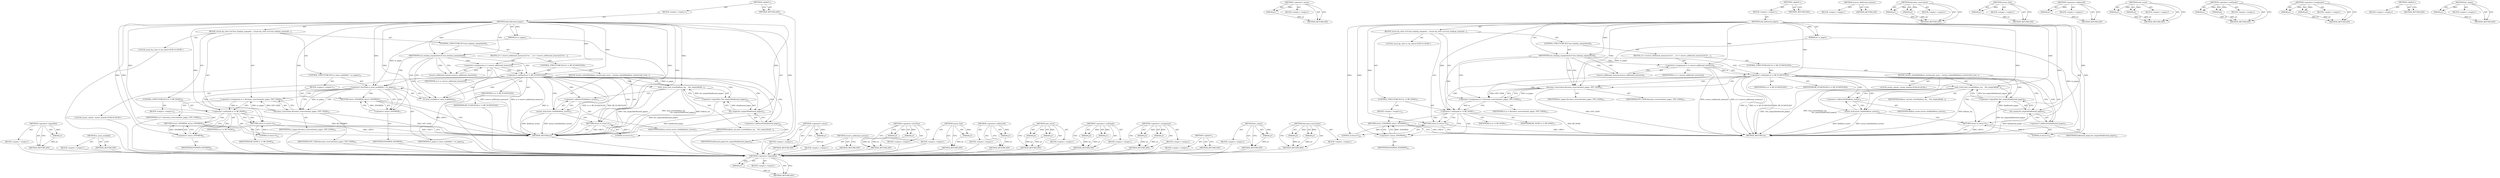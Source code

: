 digraph "decrease_reservation" {
vulnerable_89 [label=<(METHOD,&lt;operator&gt;.logicalNot)>];
vulnerable_90 [label=<(PARAM,p1)>];
vulnerable_91 [label=<(BLOCK,&lt;empty&gt;,&lt;empty&gt;)>];
vulnerable_92 [label=<(METHOD_RETURN,ANY)>];
vulnerable_110 [label=<(METHOD,&lt;operator&gt;.minus)>];
vulnerable_111 [label=<(PARAM,p1)>];
vulnerable_112 [label=<(BLOCK,&lt;empty&gt;,&lt;empty&gt;)>];
vulnerable_113 [label=<(METHOD_RETURN,ANY)>];
vulnerable_6 [label=<(METHOD,&lt;global&gt;)<SUB>1</SUB>>];
vulnerable_7 [label=<(BLOCK,&lt;empty&gt;,&lt;empty&gt;)<SUB>1</SUB>>];
vulnerable_8 [label=<(METHOD,add_ballooned_pages)<SUB>1</SUB>>];
vulnerable_9 [label=<(PARAM,int nr_pages)<SUB>1</SUB>>];
vulnerable_10 [label=<(BLOCK,{
	enum bp_state st;

	if (xen_hotplug_unpopula...,{
	enum bp_state st;

	if (xen_hotplug_unpopula...)<SUB>2</SUB>>];
vulnerable_11 [label="<(LOCAL,enum bp_state st: bp_state)<SUB>3</SUB>>"];
vulnerable_12 [label=<(CONTROL_STRUCTURE,IF,if (xen_hotplug_unpopulated))<SUB>5</SUB>>];
vulnerable_13 [label=<(IDENTIFIER,xen_hotplug_unpopulated,if (xen_hotplug_unpopulated))<SUB>5</SUB>>];
vulnerable_14 [label=<(BLOCK,{
		st = reserve_additional_memory();
		if (st ...,{
		st = reserve_additional_memory();
		if (st ...)<SUB>5</SUB>>];
vulnerable_15 [label=<(&lt;operator&gt;.assignment,st = reserve_additional_memory())<SUB>6</SUB>>];
vulnerable_16 [label=<(IDENTIFIER,st,st = reserve_additional_memory())<SUB>6</SUB>>];
vulnerable_17 [label=<(reserve_additional_memory,reserve_additional_memory())<SUB>6</SUB>>];
vulnerable_18 [label=<(CONTROL_STRUCTURE,IF,if (st != BP_ECANCELED))<SUB>7</SUB>>];
vulnerable_19 [label=<(&lt;operator&gt;.notEquals,st != BP_ECANCELED)<SUB>7</SUB>>];
vulnerable_20 [label=<(IDENTIFIER,st,st != BP_ECANCELED)<SUB>7</SUB>>];
vulnerable_21 [label=<(IDENTIFIER,BP_ECANCELED,st != BP_ECANCELED)<SUB>7</SUB>>];
vulnerable_22 [label=<(BLOCK,{
			mutex_unlock(&amp;balloon_mutex);
			wait_even...,{
			mutex_unlock(&amp;balloon_mutex);
			wait_even...)<SUB>7</SUB>>];
vulnerable_23 [label="<(LOCAL,mutex_unlock : mutex_unlock)<SUB>8</SUB>>"];
vulnerable_24 [label=<(wait_event,wait_event(balloon_wq,
				   !list_empty(&amp;ball...)<SUB>9</SUB>>];
vulnerable_25 [label=<(IDENTIFIER,balloon_wq,wait_event(balloon_wq,
				   !list_empty(&amp;ball...)<SUB>9</SUB>>];
vulnerable_26 [label=<(&lt;operator&gt;.logicalNot,!list_empty(&amp;ballooned_pages))<SUB>10</SUB>>];
vulnerable_27 [label=<(list_empty,list_empty(&amp;ballooned_pages))<SUB>10</SUB>>];
vulnerable_28 [label=<(&lt;operator&gt;.addressOf,&amp;ballooned_pages)<SUB>10</SUB>>];
vulnerable_29 [label=<(IDENTIFIER,ballooned_pages,list_empty(&amp;ballooned_pages))<SUB>10</SUB>>];
vulnerable_30 [label=<(mutex_lock,mutex_lock(&amp;balloon_mutex))<SUB>11</SUB>>];
vulnerable_31 [label=<(&lt;operator&gt;.addressOf,&amp;balloon_mutex)<SUB>11</SUB>>];
vulnerable_32 [label=<(IDENTIFIER,balloon_mutex,mutex_lock(&amp;balloon_mutex))<SUB>11</SUB>>];
vulnerable_33 [label=<(RETURN,return 0;,return 0;)<SUB>12</SUB>>];
vulnerable_34 [label=<(LITERAL,0,return 0;)<SUB>12</SUB>>];
vulnerable_35 [label=<(&lt;operator&gt;.assignment,st = decrease_reservation(nr_pages, GFP_USER))<SUB>16</SUB>>];
vulnerable_36 [label=<(IDENTIFIER,st,st = decrease_reservation(nr_pages, GFP_USER))<SUB>16</SUB>>];
vulnerable_37 [label=<(decrease_reservation,decrease_reservation(nr_pages, GFP_USER))<SUB>16</SUB>>];
vulnerable_38 [label=<(IDENTIFIER,nr_pages,decrease_reservation(nr_pages, GFP_USER))<SUB>16</SUB>>];
vulnerable_39 [label=<(IDENTIFIER,GFP_USER,decrease_reservation(nr_pages, GFP_USER))<SUB>16</SUB>>];
vulnerable_40 [label=<(CONTROL_STRUCTURE,IF,if (st != BP_DONE))<SUB>17</SUB>>];
vulnerable_41 [label=<(&lt;operator&gt;.notEquals,st != BP_DONE)<SUB>17</SUB>>];
vulnerable_42 [label=<(IDENTIFIER,st,st != BP_DONE)<SUB>17</SUB>>];
vulnerable_43 [label=<(IDENTIFIER,BP_DONE,st != BP_DONE)<SUB>17</SUB>>];
vulnerable_44 [label=<(BLOCK,&lt;empty&gt;,&lt;empty&gt;)<SUB>18</SUB>>];
vulnerable_45 [label=<(RETURN,return -ENOMEM;,return -ENOMEM;)<SUB>18</SUB>>];
vulnerable_46 [label=<(&lt;operator&gt;.minus,-ENOMEM)<SUB>18</SUB>>];
vulnerable_47 [label=<(IDENTIFIER,ENOMEM,-ENOMEM)<SUB>18</SUB>>];
vulnerable_48 [label=<(RETURN,return 0;,return 0;)<SUB>20</SUB>>];
vulnerable_49 [label=<(LITERAL,0,return 0;)<SUB>20</SUB>>];
vulnerable_50 [label=<(METHOD_RETURN,int)<SUB>1</SUB>>];
vulnerable_52 [label=<(METHOD_RETURN,ANY)<SUB>1</SUB>>];
vulnerable_76 [label=<(METHOD,reserve_additional_memory)>];
vulnerable_77 [label=<(BLOCK,&lt;empty&gt;,&lt;empty&gt;)>];
vulnerable_78 [label=<(METHOD_RETURN,ANY)>];
vulnerable_105 [label=<(METHOD,decrease_reservation)>];
vulnerable_106 [label=<(PARAM,p1)>];
vulnerable_107 [label=<(PARAM,p2)>];
vulnerable_108 [label=<(BLOCK,&lt;empty&gt;,&lt;empty&gt;)>];
vulnerable_109 [label=<(METHOD_RETURN,ANY)>];
vulnerable_101 [label=<(METHOD,mutex_lock)>];
vulnerable_102 [label=<(PARAM,p1)>];
vulnerable_103 [label=<(BLOCK,&lt;empty&gt;,&lt;empty&gt;)>];
vulnerable_104 [label=<(METHOD_RETURN,ANY)>];
vulnerable_97 [label=<(METHOD,&lt;operator&gt;.addressOf)>];
vulnerable_98 [label=<(PARAM,p1)>];
vulnerable_99 [label=<(BLOCK,&lt;empty&gt;,&lt;empty&gt;)>];
vulnerable_100 [label=<(METHOD_RETURN,ANY)>];
vulnerable_84 [label=<(METHOD,wait_event)>];
vulnerable_85 [label=<(PARAM,p1)>];
vulnerable_86 [label=<(PARAM,p2)>];
vulnerable_87 [label=<(BLOCK,&lt;empty&gt;,&lt;empty&gt;)>];
vulnerable_88 [label=<(METHOD_RETURN,ANY)>];
vulnerable_79 [label=<(METHOD,&lt;operator&gt;.notEquals)>];
vulnerable_80 [label=<(PARAM,p1)>];
vulnerable_81 [label=<(PARAM,p2)>];
vulnerable_82 [label=<(BLOCK,&lt;empty&gt;,&lt;empty&gt;)>];
vulnerable_83 [label=<(METHOD_RETURN,ANY)>];
vulnerable_71 [label=<(METHOD,&lt;operator&gt;.assignment)>];
vulnerable_72 [label=<(PARAM,p1)>];
vulnerable_73 [label=<(PARAM,p2)>];
vulnerable_74 [label=<(BLOCK,&lt;empty&gt;,&lt;empty&gt;)>];
vulnerable_75 [label=<(METHOD_RETURN,ANY)>];
vulnerable_65 [label=<(METHOD,&lt;global&gt;)<SUB>1</SUB>>];
vulnerable_66 [label=<(BLOCK,&lt;empty&gt;,&lt;empty&gt;)>];
vulnerable_67 [label=<(METHOD_RETURN,ANY)>];
vulnerable_93 [label=<(METHOD,list_empty)>];
vulnerable_94 [label=<(PARAM,p1)>];
vulnerable_95 [label=<(BLOCK,&lt;empty&gt;,&lt;empty&gt;)>];
vulnerable_96 [label=<(METHOD_RETURN,ANY)>];
fixed_97 [label=<(METHOD,&lt;operator&gt;.logicalNot)>];
fixed_98 [label=<(PARAM,p1)>];
fixed_99 [label=<(BLOCK,&lt;empty&gt;,&lt;empty&gt;)>];
fixed_100 [label=<(METHOD_RETURN,ANY)>];
fixed_118 [label=<(METHOD,si_mem_available)>];
fixed_119 [label=<(BLOCK,&lt;empty&gt;,&lt;empty&gt;)>];
fixed_120 [label=<(METHOD_RETURN,ANY)>];
fixed_6 [label=<(METHOD,&lt;global&gt;)<SUB>1</SUB>>];
fixed_7 [label=<(BLOCK,&lt;empty&gt;,&lt;empty&gt;)<SUB>1</SUB>>];
fixed_8 [label=<(METHOD,add_ballooned_pages)<SUB>1</SUB>>];
fixed_9 [label=<(PARAM,int nr_pages)<SUB>1</SUB>>];
fixed_10 [label=<(BLOCK,{
	enum bp_state st;

	if (xen_hotplug_unpopula...,{
	enum bp_state st;

	if (xen_hotplug_unpopula...)<SUB>2</SUB>>];
fixed_11 [label="<(LOCAL,enum bp_state st: bp_state)<SUB>3</SUB>>"];
fixed_12 [label=<(CONTROL_STRUCTURE,IF,if (xen_hotplug_unpopulated))<SUB>5</SUB>>];
fixed_13 [label=<(IDENTIFIER,xen_hotplug_unpopulated,if (xen_hotplug_unpopulated))<SUB>5</SUB>>];
fixed_14 [label=<(BLOCK,{
		st = reserve_additional_memory();
		if (st ...,{
		st = reserve_additional_memory();
		if (st ...)<SUB>5</SUB>>];
fixed_15 [label=<(&lt;operator&gt;.assignment,st = reserve_additional_memory())<SUB>6</SUB>>];
fixed_16 [label=<(IDENTIFIER,st,st = reserve_additional_memory())<SUB>6</SUB>>];
fixed_17 [label=<(reserve_additional_memory,reserve_additional_memory())<SUB>6</SUB>>];
fixed_18 [label=<(CONTROL_STRUCTURE,IF,if (st != BP_ECANCELED))<SUB>7</SUB>>];
fixed_19 [label=<(&lt;operator&gt;.notEquals,st != BP_ECANCELED)<SUB>7</SUB>>];
fixed_20 [label=<(IDENTIFIER,st,st != BP_ECANCELED)<SUB>7</SUB>>];
fixed_21 [label=<(IDENTIFIER,BP_ECANCELED,st != BP_ECANCELED)<SUB>7</SUB>>];
fixed_22 [label=<(BLOCK,{
			mutex_unlock(&amp;balloon_mutex);
			wait_even...,{
			mutex_unlock(&amp;balloon_mutex);
			wait_even...)<SUB>7</SUB>>];
fixed_23 [label="<(LOCAL,mutex_unlock : mutex_unlock)<SUB>8</SUB>>"];
fixed_24 [label=<(wait_event,wait_event(balloon_wq,
				   !list_empty(&amp;ball...)<SUB>9</SUB>>];
fixed_25 [label=<(IDENTIFIER,balloon_wq,wait_event(balloon_wq,
				   !list_empty(&amp;ball...)<SUB>9</SUB>>];
fixed_26 [label=<(&lt;operator&gt;.logicalNot,!list_empty(&amp;ballooned_pages))<SUB>10</SUB>>];
fixed_27 [label=<(list_empty,list_empty(&amp;ballooned_pages))<SUB>10</SUB>>];
fixed_28 [label=<(&lt;operator&gt;.addressOf,&amp;ballooned_pages)<SUB>10</SUB>>];
fixed_29 [label=<(IDENTIFIER,ballooned_pages,list_empty(&amp;ballooned_pages))<SUB>10</SUB>>];
fixed_30 [label=<(mutex_lock,mutex_lock(&amp;balloon_mutex))<SUB>11</SUB>>];
fixed_31 [label=<(&lt;operator&gt;.addressOf,&amp;balloon_mutex)<SUB>11</SUB>>];
fixed_32 [label=<(IDENTIFIER,balloon_mutex,mutex_lock(&amp;balloon_mutex))<SUB>11</SUB>>];
fixed_33 [label=<(RETURN,return 0;,return 0;)<SUB>12</SUB>>];
fixed_34 [label=<(LITERAL,0,return 0;)<SUB>12</SUB>>];
fixed_35 [label=<(CONTROL_STRUCTURE,IF,if (si_mem_available() &lt; nr_pages))<SUB>16</SUB>>];
fixed_36 [label=<(&lt;operator&gt;.lessThan,si_mem_available() &lt; nr_pages)<SUB>16</SUB>>];
fixed_37 [label=<(si_mem_available,si_mem_available())<SUB>16</SUB>>];
fixed_38 [label=<(IDENTIFIER,nr_pages,si_mem_available() &lt; nr_pages)<SUB>16</SUB>>];
fixed_39 [label=<(BLOCK,&lt;empty&gt;,&lt;empty&gt;)<SUB>17</SUB>>];
fixed_40 [label=<(RETURN,return -ENOMEM;,return -ENOMEM;)<SUB>17</SUB>>];
fixed_41 [label=<(&lt;operator&gt;.minus,-ENOMEM)<SUB>17</SUB>>];
fixed_42 [label=<(IDENTIFIER,ENOMEM,-ENOMEM)<SUB>17</SUB>>];
fixed_43 [label=<(&lt;operator&gt;.assignment,st = decrease_reservation(nr_pages, GFP_USER))<SUB>19</SUB>>];
fixed_44 [label=<(IDENTIFIER,st,st = decrease_reservation(nr_pages, GFP_USER))<SUB>19</SUB>>];
fixed_45 [label=<(decrease_reservation,decrease_reservation(nr_pages, GFP_USER))<SUB>19</SUB>>];
fixed_46 [label=<(IDENTIFIER,nr_pages,decrease_reservation(nr_pages, GFP_USER))<SUB>19</SUB>>];
fixed_47 [label=<(IDENTIFIER,GFP_USER,decrease_reservation(nr_pages, GFP_USER))<SUB>19</SUB>>];
fixed_48 [label=<(CONTROL_STRUCTURE,IF,if (st != BP_DONE))<SUB>20</SUB>>];
fixed_49 [label=<(&lt;operator&gt;.notEquals,st != BP_DONE)<SUB>20</SUB>>];
fixed_50 [label=<(IDENTIFIER,st,st != BP_DONE)<SUB>20</SUB>>];
fixed_51 [label=<(IDENTIFIER,BP_DONE,st != BP_DONE)<SUB>20</SUB>>];
fixed_52 [label=<(BLOCK,&lt;empty&gt;,&lt;empty&gt;)<SUB>21</SUB>>];
fixed_53 [label=<(RETURN,return -ENOMEM;,return -ENOMEM;)<SUB>21</SUB>>];
fixed_54 [label=<(&lt;operator&gt;.minus,-ENOMEM)<SUB>21</SUB>>];
fixed_55 [label=<(IDENTIFIER,ENOMEM,-ENOMEM)<SUB>21</SUB>>];
fixed_56 [label=<(RETURN,return 0;,return 0;)<SUB>23</SUB>>];
fixed_57 [label=<(LITERAL,0,return 0;)<SUB>23</SUB>>];
fixed_58 [label=<(METHOD_RETURN,int)<SUB>1</SUB>>];
fixed_60 [label=<(METHOD_RETURN,ANY)<SUB>1</SUB>>];
fixed_121 [label=<(METHOD,&lt;operator&gt;.minus)>];
fixed_122 [label=<(PARAM,p1)>];
fixed_123 [label=<(BLOCK,&lt;empty&gt;,&lt;empty&gt;)>];
fixed_124 [label=<(METHOD_RETURN,ANY)>];
fixed_84 [label=<(METHOD,reserve_additional_memory)>];
fixed_85 [label=<(BLOCK,&lt;empty&gt;,&lt;empty&gt;)>];
fixed_86 [label=<(METHOD_RETURN,ANY)>];
fixed_113 [label=<(METHOD,&lt;operator&gt;.lessThan)>];
fixed_114 [label=<(PARAM,p1)>];
fixed_115 [label=<(PARAM,p2)>];
fixed_116 [label=<(BLOCK,&lt;empty&gt;,&lt;empty&gt;)>];
fixed_117 [label=<(METHOD_RETURN,ANY)>];
fixed_109 [label=<(METHOD,mutex_lock)>];
fixed_110 [label=<(PARAM,p1)>];
fixed_111 [label=<(BLOCK,&lt;empty&gt;,&lt;empty&gt;)>];
fixed_112 [label=<(METHOD_RETURN,ANY)>];
fixed_105 [label=<(METHOD,&lt;operator&gt;.addressOf)>];
fixed_106 [label=<(PARAM,p1)>];
fixed_107 [label=<(BLOCK,&lt;empty&gt;,&lt;empty&gt;)>];
fixed_108 [label=<(METHOD_RETURN,ANY)>];
fixed_92 [label=<(METHOD,wait_event)>];
fixed_93 [label=<(PARAM,p1)>];
fixed_94 [label=<(PARAM,p2)>];
fixed_95 [label=<(BLOCK,&lt;empty&gt;,&lt;empty&gt;)>];
fixed_96 [label=<(METHOD_RETURN,ANY)>];
fixed_87 [label=<(METHOD,&lt;operator&gt;.notEquals)>];
fixed_88 [label=<(PARAM,p1)>];
fixed_89 [label=<(PARAM,p2)>];
fixed_90 [label=<(BLOCK,&lt;empty&gt;,&lt;empty&gt;)>];
fixed_91 [label=<(METHOD_RETURN,ANY)>];
fixed_79 [label=<(METHOD,&lt;operator&gt;.assignment)>];
fixed_80 [label=<(PARAM,p1)>];
fixed_81 [label=<(PARAM,p2)>];
fixed_82 [label=<(BLOCK,&lt;empty&gt;,&lt;empty&gt;)>];
fixed_83 [label=<(METHOD_RETURN,ANY)>];
fixed_73 [label=<(METHOD,&lt;global&gt;)<SUB>1</SUB>>];
fixed_74 [label=<(BLOCK,&lt;empty&gt;,&lt;empty&gt;)>];
fixed_75 [label=<(METHOD_RETURN,ANY)>];
fixed_101 [label=<(METHOD,list_empty)>];
fixed_102 [label=<(PARAM,p1)>];
fixed_103 [label=<(BLOCK,&lt;empty&gt;,&lt;empty&gt;)>];
fixed_104 [label=<(METHOD_RETURN,ANY)>];
fixed_125 [label=<(METHOD,decrease_reservation)>];
fixed_126 [label=<(PARAM,p1)>];
fixed_127 [label=<(PARAM,p2)>];
fixed_128 [label=<(BLOCK,&lt;empty&gt;,&lt;empty&gt;)>];
fixed_129 [label=<(METHOD_RETURN,ANY)>];
vulnerable_89 -> vulnerable_90  [key=0, label="AST: "];
vulnerable_89 -> vulnerable_90  [key=1, label="DDG: "];
vulnerable_89 -> vulnerable_91  [key=0, label="AST: "];
vulnerable_89 -> vulnerable_92  [key=0, label="AST: "];
vulnerable_89 -> vulnerable_92  [key=1, label="CFG: "];
vulnerable_90 -> vulnerable_92  [key=0, label="DDG: p1"];
vulnerable_110 -> vulnerable_111  [key=0, label="AST: "];
vulnerable_110 -> vulnerable_111  [key=1, label="DDG: "];
vulnerable_110 -> vulnerable_112  [key=0, label="AST: "];
vulnerable_110 -> vulnerable_113  [key=0, label="AST: "];
vulnerable_110 -> vulnerable_113  [key=1, label="CFG: "];
vulnerable_111 -> vulnerable_113  [key=0, label="DDG: p1"];
vulnerable_6 -> vulnerable_7  [key=0, label="AST: "];
vulnerable_6 -> vulnerable_52  [key=0, label="AST: "];
vulnerable_6 -> vulnerable_52  [key=1, label="CFG: "];
vulnerable_7 -> vulnerable_8  [key=0, label="AST: "];
vulnerable_8 -> vulnerable_9  [key=0, label="AST: "];
vulnerable_8 -> vulnerable_9  [key=1, label="DDG: "];
vulnerable_8 -> vulnerable_10  [key=0, label="AST: "];
vulnerable_8 -> vulnerable_50  [key=0, label="AST: "];
vulnerable_8 -> vulnerable_13  [key=0, label="CFG: "];
vulnerable_8 -> vulnerable_13  [key=1, label="DDG: "];
vulnerable_8 -> vulnerable_48  [key=0, label="DDG: "];
vulnerable_8 -> vulnerable_49  [key=0, label="DDG: "];
vulnerable_8 -> vulnerable_15  [key=0, label="DDG: "];
vulnerable_8 -> vulnerable_37  [key=0, label="DDG: "];
vulnerable_8 -> vulnerable_41  [key=0, label="DDG: "];
vulnerable_8 -> vulnerable_19  [key=0, label="DDG: "];
vulnerable_8 -> vulnerable_33  [key=0, label="DDG: "];
vulnerable_8 -> vulnerable_46  [key=0, label="DDG: "];
vulnerable_8 -> vulnerable_24  [key=0, label="DDG: "];
vulnerable_8 -> vulnerable_30  [key=0, label="DDG: "];
vulnerable_8 -> vulnerable_34  [key=0, label="DDG: "];
vulnerable_8 -> vulnerable_27  [key=0, label="DDG: "];
vulnerable_9 -> vulnerable_50  [key=0, label="DDG: nr_pages"];
vulnerable_9 -> vulnerable_37  [key=0, label="DDG: nr_pages"];
vulnerable_10 -> vulnerable_11  [key=0, label="AST: "];
vulnerable_10 -> vulnerable_12  [key=0, label="AST: "];
vulnerable_10 -> vulnerable_35  [key=0, label="AST: "];
vulnerable_10 -> vulnerable_40  [key=0, label="AST: "];
vulnerable_10 -> vulnerable_48  [key=0, label="AST: "];
vulnerable_12 -> vulnerable_13  [key=0, label="AST: "];
vulnerable_12 -> vulnerable_14  [key=0, label="AST: "];
vulnerable_13 -> vulnerable_17  [key=0, label="CFG: "];
vulnerable_13 -> vulnerable_17  [key=1, label="CDG: "];
vulnerable_13 -> vulnerable_37  [key=0, label="CFG: "];
vulnerable_13 -> vulnerable_37  [key=1, label="CDG: "];
vulnerable_13 -> vulnerable_15  [key=0, label="CDG: "];
vulnerable_13 -> vulnerable_19  [key=0, label="CDG: "];
vulnerable_13 -> vulnerable_41  [key=0, label="CDG: "];
vulnerable_13 -> vulnerable_35  [key=0, label="CDG: "];
vulnerable_14 -> vulnerable_15  [key=0, label="AST: "];
vulnerable_14 -> vulnerable_18  [key=0, label="AST: "];
vulnerable_15 -> vulnerable_16  [key=0, label="AST: "];
vulnerable_15 -> vulnerable_17  [key=0, label="AST: "];
vulnerable_15 -> vulnerable_19  [key=0, label="CFG: "];
vulnerable_15 -> vulnerable_19  [key=1, label="DDG: st"];
vulnerable_15 -> vulnerable_50  [key=0, label="DDG: reserve_additional_memory()"];
vulnerable_15 -> vulnerable_50  [key=1, label="DDG: st = reserve_additional_memory()"];
vulnerable_17 -> vulnerable_15  [key=0, label="CFG: "];
vulnerable_18 -> vulnerable_19  [key=0, label="AST: "];
vulnerable_18 -> vulnerable_22  [key=0, label="AST: "];
vulnerable_19 -> vulnerable_20  [key=0, label="AST: "];
vulnerable_19 -> vulnerable_21  [key=0, label="AST: "];
vulnerable_19 -> vulnerable_28  [key=0, label="CFG: "];
vulnerable_19 -> vulnerable_28  [key=1, label="CDG: "];
vulnerable_19 -> vulnerable_37  [key=0, label="CFG: "];
vulnerable_19 -> vulnerable_37  [key=1, label="CDG: "];
vulnerable_19 -> vulnerable_50  [key=0, label="DDG: st"];
vulnerable_19 -> vulnerable_50  [key=1, label="DDG: st != BP_ECANCELED"];
vulnerable_19 -> vulnerable_50  [key=2, label="DDG: BP_ECANCELED"];
vulnerable_19 -> vulnerable_24  [key=0, label="CDG: "];
vulnerable_19 -> vulnerable_30  [key=0, label="CDG: "];
vulnerable_19 -> vulnerable_33  [key=0, label="CDG: "];
vulnerable_19 -> vulnerable_26  [key=0, label="CDG: "];
vulnerable_19 -> vulnerable_41  [key=0, label="CDG: "];
vulnerable_19 -> vulnerable_27  [key=0, label="CDG: "];
vulnerable_19 -> vulnerable_35  [key=0, label="CDG: "];
vulnerable_19 -> vulnerable_31  [key=0, label="CDG: "];
vulnerable_22 -> vulnerable_23  [key=0, label="AST: "];
vulnerable_22 -> vulnerable_24  [key=0, label="AST: "];
vulnerable_22 -> vulnerable_30  [key=0, label="AST: "];
vulnerable_22 -> vulnerable_33  [key=0, label="AST: "];
vulnerable_24 -> vulnerable_25  [key=0, label="AST: "];
vulnerable_24 -> vulnerable_26  [key=0, label="AST: "];
vulnerable_24 -> vulnerable_31  [key=0, label="CFG: "];
vulnerable_24 -> vulnerable_50  [key=0, label="DDG: !list_empty(&amp;ballooned_pages)"];
vulnerable_24 -> vulnerable_50  [key=1, label="DDG: wait_event(balloon_wq,
				   !list_empty(&amp;ballooned_pages))"];
vulnerable_24 -> vulnerable_50  [key=2, label="DDG: balloon_wq"];
vulnerable_26 -> vulnerable_27  [key=0, label="AST: "];
vulnerable_26 -> vulnerable_24  [key=0, label="CFG: "];
vulnerable_26 -> vulnerable_24  [key=1, label="DDG: list_empty(&amp;ballooned_pages)"];
vulnerable_26 -> vulnerable_50  [key=0, label="DDG: list_empty(&amp;ballooned_pages)"];
vulnerable_27 -> vulnerable_28  [key=0, label="AST: "];
vulnerable_27 -> vulnerable_26  [key=0, label="CFG: "];
vulnerable_27 -> vulnerable_26  [key=1, label="DDG: &amp;ballooned_pages"];
vulnerable_27 -> vulnerable_50  [key=0, label="DDG: &amp;ballooned_pages"];
vulnerable_28 -> vulnerable_29  [key=0, label="AST: "];
vulnerable_28 -> vulnerable_27  [key=0, label="CFG: "];
vulnerable_30 -> vulnerable_31  [key=0, label="AST: "];
vulnerable_30 -> vulnerable_33  [key=0, label="CFG: "];
vulnerable_30 -> vulnerable_50  [key=0, label="DDG: &amp;balloon_mutex"];
vulnerable_30 -> vulnerable_50  [key=1, label="DDG: mutex_lock(&amp;balloon_mutex)"];
vulnerable_31 -> vulnerable_32  [key=0, label="AST: "];
vulnerable_31 -> vulnerable_30  [key=0, label="CFG: "];
vulnerable_33 -> vulnerable_34  [key=0, label="AST: "];
vulnerable_33 -> vulnerable_50  [key=0, label="CFG: "];
vulnerable_33 -> vulnerable_50  [key=1, label="DDG: &lt;RET&gt;"];
vulnerable_34 -> vulnerable_33  [key=0, label="DDG: 0"];
vulnerable_35 -> vulnerable_36  [key=0, label="AST: "];
vulnerable_35 -> vulnerable_37  [key=0, label="AST: "];
vulnerable_35 -> vulnerable_41  [key=0, label="CFG: "];
vulnerable_35 -> vulnerable_41  [key=1, label="DDG: st"];
vulnerable_37 -> vulnerable_38  [key=0, label="AST: "];
vulnerable_37 -> vulnerable_39  [key=0, label="AST: "];
vulnerable_37 -> vulnerable_35  [key=0, label="CFG: "];
vulnerable_37 -> vulnerable_35  [key=1, label="DDG: nr_pages"];
vulnerable_37 -> vulnerable_35  [key=2, label="DDG: GFP_USER"];
vulnerable_37 -> vulnerable_50  [key=0, label="DDG: GFP_USER"];
vulnerable_40 -> vulnerable_41  [key=0, label="AST: "];
vulnerable_40 -> vulnerable_44  [key=0, label="AST: "];
vulnerable_41 -> vulnerable_42  [key=0, label="AST: "];
vulnerable_41 -> vulnerable_43  [key=0, label="AST: "];
vulnerable_41 -> vulnerable_46  [key=0, label="CFG: "];
vulnerable_41 -> vulnerable_46  [key=1, label="CDG: "];
vulnerable_41 -> vulnerable_48  [key=0, label="CFG: "];
vulnerable_41 -> vulnerable_48  [key=1, label="CDG: "];
vulnerable_41 -> vulnerable_50  [key=0, label="DDG: BP_DONE"];
vulnerable_41 -> vulnerable_45  [key=0, label="CDG: "];
vulnerable_44 -> vulnerable_45  [key=0, label="AST: "];
vulnerable_45 -> vulnerable_46  [key=0, label="AST: "];
vulnerable_45 -> vulnerable_50  [key=0, label="CFG: "];
vulnerable_45 -> vulnerable_50  [key=1, label="DDG: &lt;RET&gt;"];
vulnerable_46 -> vulnerable_47  [key=0, label="AST: "];
vulnerable_46 -> vulnerable_45  [key=0, label="CFG: "];
vulnerable_46 -> vulnerable_45  [key=1, label="DDG: -ENOMEM"];
vulnerable_48 -> vulnerable_49  [key=0, label="AST: "];
vulnerable_48 -> vulnerable_50  [key=0, label="CFG: "];
vulnerable_48 -> vulnerable_50  [key=1, label="DDG: &lt;RET&gt;"];
vulnerable_49 -> vulnerable_48  [key=0, label="DDG: 0"];
vulnerable_76 -> vulnerable_77  [key=0, label="AST: "];
vulnerable_76 -> vulnerable_78  [key=0, label="AST: "];
vulnerable_76 -> vulnerable_78  [key=1, label="CFG: "];
vulnerable_105 -> vulnerable_106  [key=0, label="AST: "];
vulnerable_105 -> vulnerable_106  [key=1, label="DDG: "];
vulnerable_105 -> vulnerable_108  [key=0, label="AST: "];
vulnerable_105 -> vulnerable_107  [key=0, label="AST: "];
vulnerable_105 -> vulnerable_107  [key=1, label="DDG: "];
vulnerable_105 -> vulnerable_109  [key=0, label="AST: "];
vulnerable_105 -> vulnerable_109  [key=1, label="CFG: "];
vulnerable_106 -> vulnerable_109  [key=0, label="DDG: p1"];
vulnerable_107 -> vulnerable_109  [key=0, label="DDG: p2"];
vulnerable_101 -> vulnerable_102  [key=0, label="AST: "];
vulnerable_101 -> vulnerable_102  [key=1, label="DDG: "];
vulnerable_101 -> vulnerable_103  [key=0, label="AST: "];
vulnerable_101 -> vulnerable_104  [key=0, label="AST: "];
vulnerable_101 -> vulnerable_104  [key=1, label="CFG: "];
vulnerable_102 -> vulnerable_104  [key=0, label="DDG: p1"];
vulnerable_97 -> vulnerable_98  [key=0, label="AST: "];
vulnerable_97 -> vulnerable_98  [key=1, label="DDG: "];
vulnerable_97 -> vulnerable_99  [key=0, label="AST: "];
vulnerable_97 -> vulnerable_100  [key=0, label="AST: "];
vulnerable_97 -> vulnerable_100  [key=1, label="CFG: "];
vulnerable_98 -> vulnerable_100  [key=0, label="DDG: p1"];
vulnerable_84 -> vulnerable_85  [key=0, label="AST: "];
vulnerable_84 -> vulnerable_85  [key=1, label="DDG: "];
vulnerable_84 -> vulnerable_87  [key=0, label="AST: "];
vulnerable_84 -> vulnerable_86  [key=0, label="AST: "];
vulnerable_84 -> vulnerable_86  [key=1, label="DDG: "];
vulnerable_84 -> vulnerable_88  [key=0, label="AST: "];
vulnerable_84 -> vulnerable_88  [key=1, label="CFG: "];
vulnerable_85 -> vulnerable_88  [key=0, label="DDG: p1"];
vulnerable_86 -> vulnerable_88  [key=0, label="DDG: p2"];
vulnerable_79 -> vulnerable_80  [key=0, label="AST: "];
vulnerable_79 -> vulnerable_80  [key=1, label="DDG: "];
vulnerable_79 -> vulnerable_82  [key=0, label="AST: "];
vulnerable_79 -> vulnerable_81  [key=0, label="AST: "];
vulnerable_79 -> vulnerable_81  [key=1, label="DDG: "];
vulnerable_79 -> vulnerable_83  [key=0, label="AST: "];
vulnerable_79 -> vulnerable_83  [key=1, label="CFG: "];
vulnerable_80 -> vulnerable_83  [key=0, label="DDG: p1"];
vulnerable_81 -> vulnerable_83  [key=0, label="DDG: p2"];
vulnerable_71 -> vulnerable_72  [key=0, label="AST: "];
vulnerable_71 -> vulnerable_72  [key=1, label="DDG: "];
vulnerable_71 -> vulnerable_74  [key=0, label="AST: "];
vulnerable_71 -> vulnerable_73  [key=0, label="AST: "];
vulnerable_71 -> vulnerable_73  [key=1, label="DDG: "];
vulnerable_71 -> vulnerable_75  [key=0, label="AST: "];
vulnerable_71 -> vulnerable_75  [key=1, label="CFG: "];
vulnerable_72 -> vulnerable_75  [key=0, label="DDG: p1"];
vulnerable_73 -> vulnerable_75  [key=0, label="DDG: p2"];
vulnerable_65 -> vulnerable_66  [key=0, label="AST: "];
vulnerable_65 -> vulnerable_67  [key=0, label="AST: "];
vulnerable_65 -> vulnerable_67  [key=1, label="CFG: "];
vulnerable_93 -> vulnerable_94  [key=0, label="AST: "];
vulnerable_93 -> vulnerable_94  [key=1, label="DDG: "];
vulnerable_93 -> vulnerable_95  [key=0, label="AST: "];
vulnerable_93 -> vulnerable_96  [key=0, label="AST: "];
vulnerable_93 -> vulnerable_96  [key=1, label="CFG: "];
vulnerable_94 -> vulnerable_96  [key=0, label="DDG: p1"];
fixed_97 -> fixed_98  [key=0, label="AST: "];
fixed_97 -> fixed_98  [key=1, label="DDG: "];
fixed_97 -> fixed_99  [key=0, label="AST: "];
fixed_97 -> fixed_100  [key=0, label="AST: "];
fixed_97 -> fixed_100  [key=1, label="CFG: "];
fixed_98 -> fixed_100  [key=0, label="DDG: p1"];
fixed_99 -> vulnerable_89  [key=0];
fixed_100 -> vulnerable_89  [key=0];
fixed_118 -> fixed_119  [key=0, label="AST: "];
fixed_118 -> fixed_120  [key=0, label="AST: "];
fixed_118 -> fixed_120  [key=1, label="CFG: "];
fixed_119 -> vulnerable_89  [key=0];
fixed_120 -> vulnerable_89  [key=0];
fixed_6 -> fixed_7  [key=0, label="AST: "];
fixed_6 -> fixed_60  [key=0, label="AST: "];
fixed_6 -> fixed_60  [key=1, label="CFG: "];
fixed_7 -> fixed_8  [key=0, label="AST: "];
fixed_8 -> fixed_9  [key=0, label="AST: "];
fixed_8 -> fixed_9  [key=1, label="DDG: "];
fixed_8 -> fixed_10  [key=0, label="AST: "];
fixed_8 -> fixed_58  [key=0, label="AST: "];
fixed_8 -> fixed_13  [key=0, label="CFG: "];
fixed_8 -> fixed_13  [key=1, label="DDG: "];
fixed_8 -> fixed_56  [key=0, label="DDG: "];
fixed_8 -> fixed_57  [key=0, label="DDG: "];
fixed_8 -> fixed_15  [key=0, label="DDG: "];
fixed_8 -> fixed_36  [key=0, label="DDG: "];
fixed_8 -> fixed_45  [key=0, label="DDG: "];
fixed_8 -> fixed_49  [key=0, label="DDG: "];
fixed_8 -> fixed_19  [key=0, label="DDG: "];
fixed_8 -> fixed_33  [key=0, label="DDG: "];
fixed_8 -> fixed_41  [key=0, label="DDG: "];
fixed_8 -> fixed_54  [key=0, label="DDG: "];
fixed_8 -> fixed_24  [key=0, label="DDG: "];
fixed_8 -> fixed_30  [key=0, label="DDG: "];
fixed_8 -> fixed_34  [key=0, label="DDG: "];
fixed_8 -> fixed_27  [key=0, label="DDG: "];
fixed_9 -> fixed_58  [key=0, label="DDG: nr_pages"];
fixed_9 -> fixed_36  [key=0, label="DDG: nr_pages"];
fixed_10 -> fixed_11  [key=0, label="AST: "];
fixed_10 -> fixed_12  [key=0, label="AST: "];
fixed_10 -> fixed_35  [key=0, label="AST: "];
fixed_10 -> fixed_43  [key=0, label="AST: "];
fixed_10 -> fixed_48  [key=0, label="AST: "];
fixed_10 -> fixed_56  [key=0, label="AST: "];
fixed_11 -> vulnerable_89  [key=0];
fixed_12 -> fixed_13  [key=0, label="AST: "];
fixed_12 -> fixed_14  [key=0, label="AST: "];
fixed_13 -> fixed_37  [key=0, label="CFG: "];
fixed_13 -> fixed_37  [key=1, label="CDG: "];
fixed_13 -> fixed_17  [key=0, label="CFG: "];
fixed_13 -> fixed_17  [key=1, label="CDG: "];
fixed_13 -> fixed_15  [key=0, label="CDG: "];
fixed_13 -> fixed_19  [key=0, label="CDG: "];
fixed_13 -> fixed_36  [key=0, label="CDG: "];
fixed_14 -> fixed_15  [key=0, label="AST: "];
fixed_14 -> fixed_18  [key=0, label="AST: "];
fixed_15 -> fixed_16  [key=0, label="AST: "];
fixed_15 -> fixed_17  [key=0, label="AST: "];
fixed_15 -> fixed_19  [key=0, label="CFG: "];
fixed_15 -> fixed_19  [key=1, label="DDG: st"];
fixed_15 -> fixed_58  [key=0, label="DDG: reserve_additional_memory()"];
fixed_15 -> fixed_58  [key=1, label="DDG: st = reserve_additional_memory()"];
fixed_16 -> vulnerable_89  [key=0];
fixed_17 -> fixed_15  [key=0, label="CFG: "];
fixed_18 -> fixed_19  [key=0, label="AST: "];
fixed_18 -> fixed_22  [key=0, label="AST: "];
fixed_19 -> fixed_20  [key=0, label="AST: "];
fixed_19 -> fixed_21  [key=0, label="AST: "];
fixed_19 -> fixed_37  [key=0, label="CFG: "];
fixed_19 -> fixed_37  [key=1, label="CDG: "];
fixed_19 -> fixed_28  [key=0, label="CFG: "];
fixed_19 -> fixed_28  [key=1, label="CDG: "];
fixed_19 -> fixed_58  [key=0, label="DDG: st"];
fixed_19 -> fixed_58  [key=1, label="DDG: st != BP_ECANCELED"];
fixed_19 -> fixed_58  [key=2, label="DDG: BP_ECANCELED"];
fixed_19 -> fixed_24  [key=0, label="CDG: "];
fixed_19 -> fixed_30  [key=0, label="CDG: "];
fixed_19 -> fixed_33  [key=0, label="CDG: "];
fixed_19 -> fixed_26  [key=0, label="CDG: "];
fixed_19 -> fixed_36  [key=0, label="CDG: "];
fixed_19 -> fixed_27  [key=0, label="CDG: "];
fixed_19 -> fixed_31  [key=0, label="CDG: "];
fixed_20 -> vulnerable_89  [key=0];
fixed_21 -> vulnerable_89  [key=0];
fixed_22 -> fixed_23  [key=0, label="AST: "];
fixed_22 -> fixed_24  [key=0, label="AST: "];
fixed_22 -> fixed_30  [key=0, label="AST: "];
fixed_22 -> fixed_33  [key=0, label="AST: "];
fixed_23 -> vulnerable_89  [key=0];
fixed_24 -> fixed_25  [key=0, label="AST: "];
fixed_24 -> fixed_26  [key=0, label="AST: "];
fixed_24 -> fixed_31  [key=0, label="CFG: "];
fixed_24 -> fixed_58  [key=0, label="DDG: !list_empty(&amp;ballooned_pages)"];
fixed_24 -> fixed_58  [key=1, label="DDG: wait_event(balloon_wq,
				   !list_empty(&amp;ballooned_pages))"];
fixed_24 -> fixed_58  [key=2, label="DDG: balloon_wq"];
fixed_25 -> vulnerable_89  [key=0];
fixed_26 -> fixed_27  [key=0, label="AST: "];
fixed_26 -> fixed_24  [key=0, label="CFG: "];
fixed_26 -> fixed_24  [key=1, label="DDG: list_empty(&amp;ballooned_pages)"];
fixed_26 -> fixed_58  [key=0, label="DDG: list_empty(&amp;ballooned_pages)"];
fixed_27 -> fixed_28  [key=0, label="AST: "];
fixed_27 -> fixed_26  [key=0, label="CFG: "];
fixed_27 -> fixed_26  [key=1, label="DDG: &amp;ballooned_pages"];
fixed_27 -> fixed_58  [key=0, label="DDG: &amp;ballooned_pages"];
fixed_28 -> fixed_29  [key=0, label="AST: "];
fixed_28 -> fixed_27  [key=0, label="CFG: "];
fixed_29 -> vulnerable_89  [key=0];
fixed_30 -> fixed_31  [key=0, label="AST: "];
fixed_30 -> fixed_33  [key=0, label="CFG: "];
fixed_30 -> fixed_58  [key=0, label="DDG: &amp;balloon_mutex"];
fixed_30 -> fixed_58  [key=1, label="DDG: mutex_lock(&amp;balloon_mutex)"];
fixed_31 -> fixed_32  [key=0, label="AST: "];
fixed_31 -> fixed_30  [key=0, label="CFG: "];
fixed_32 -> vulnerable_89  [key=0];
fixed_33 -> fixed_34  [key=0, label="AST: "];
fixed_33 -> fixed_58  [key=0, label="CFG: "];
fixed_33 -> fixed_58  [key=1, label="DDG: &lt;RET&gt;"];
fixed_34 -> fixed_33  [key=0, label="DDG: 0"];
fixed_35 -> fixed_36  [key=0, label="AST: "];
fixed_35 -> fixed_39  [key=0, label="AST: "];
fixed_36 -> fixed_37  [key=0, label="AST: "];
fixed_36 -> fixed_38  [key=0, label="AST: "];
fixed_36 -> fixed_41  [key=0, label="CFG: "];
fixed_36 -> fixed_41  [key=1, label="CDG: "];
fixed_36 -> fixed_45  [key=0, label="CFG: "];
fixed_36 -> fixed_45  [key=1, label="DDG: nr_pages"];
fixed_36 -> fixed_45  [key=2, label="CDG: "];
fixed_36 -> fixed_49  [key=0, label="CDG: "];
fixed_36 -> fixed_40  [key=0, label="CDG: "];
fixed_36 -> fixed_43  [key=0, label="CDG: "];
fixed_37 -> fixed_36  [key=0, label="CFG: "];
fixed_38 -> vulnerable_89  [key=0];
fixed_39 -> fixed_40  [key=0, label="AST: "];
fixed_40 -> fixed_41  [key=0, label="AST: "];
fixed_40 -> fixed_58  [key=0, label="CFG: "];
fixed_40 -> fixed_58  [key=1, label="DDG: &lt;RET&gt;"];
fixed_41 -> fixed_42  [key=0, label="AST: "];
fixed_41 -> fixed_40  [key=0, label="CFG: "];
fixed_41 -> fixed_40  [key=1, label="DDG: -ENOMEM"];
fixed_42 -> vulnerable_89  [key=0];
fixed_43 -> fixed_44  [key=0, label="AST: "];
fixed_43 -> fixed_45  [key=0, label="AST: "];
fixed_43 -> fixed_49  [key=0, label="CFG: "];
fixed_43 -> fixed_49  [key=1, label="DDG: st"];
fixed_44 -> vulnerable_89  [key=0];
fixed_45 -> fixed_46  [key=0, label="AST: "];
fixed_45 -> fixed_47  [key=0, label="AST: "];
fixed_45 -> fixed_43  [key=0, label="CFG: "];
fixed_45 -> fixed_43  [key=1, label="DDG: nr_pages"];
fixed_45 -> fixed_43  [key=2, label="DDG: GFP_USER"];
fixed_45 -> fixed_58  [key=0, label="DDG: GFP_USER"];
fixed_46 -> vulnerable_89  [key=0];
fixed_47 -> vulnerable_89  [key=0];
fixed_48 -> fixed_49  [key=0, label="AST: "];
fixed_48 -> fixed_52  [key=0, label="AST: "];
fixed_49 -> fixed_50  [key=0, label="AST: "];
fixed_49 -> fixed_51  [key=0, label="AST: "];
fixed_49 -> fixed_54  [key=0, label="CFG: "];
fixed_49 -> fixed_54  [key=1, label="CDG: "];
fixed_49 -> fixed_56  [key=0, label="CFG: "];
fixed_49 -> fixed_56  [key=1, label="CDG: "];
fixed_49 -> fixed_58  [key=0, label="DDG: BP_DONE"];
fixed_49 -> fixed_53  [key=0, label="CDG: "];
fixed_50 -> vulnerable_89  [key=0];
fixed_51 -> vulnerable_89  [key=0];
fixed_52 -> fixed_53  [key=0, label="AST: "];
fixed_53 -> fixed_54  [key=0, label="AST: "];
fixed_53 -> fixed_58  [key=0, label="CFG: "];
fixed_53 -> fixed_58  [key=1, label="DDG: &lt;RET&gt;"];
fixed_54 -> fixed_55  [key=0, label="AST: "];
fixed_54 -> fixed_53  [key=0, label="CFG: "];
fixed_54 -> fixed_53  [key=1, label="DDG: -ENOMEM"];
fixed_55 -> vulnerable_89  [key=0];
fixed_56 -> fixed_57  [key=0, label="AST: "];
fixed_56 -> fixed_58  [key=0, label="CFG: "];
fixed_56 -> fixed_58  [key=1, label="DDG: &lt;RET&gt;"];
fixed_57 -> fixed_56  [key=0, label="DDG: 0"];
fixed_58 -> vulnerable_89  [key=0];
fixed_60 -> vulnerable_89  [key=0];
fixed_121 -> fixed_122  [key=0, label="AST: "];
fixed_121 -> fixed_122  [key=1, label="DDG: "];
fixed_121 -> fixed_123  [key=0, label="AST: "];
fixed_121 -> fixed_124  [key=0, label="AST: "];
fixed_121 -> fixed_124  [key=1, label="CFG: "];
fixed_122 -> fixed_124  [key=0, label="DDG: p1"];
fixed_123 -> vulnerable_89  [key=0];
fixed_124 -> vulnerable_89  [key=0];
fixed_84 -> fixed_85  [key=0, label="AST: "];
fixed_84 -> fixed_86  [key=0, label="AST: "];
fixed_84 -> fixed_86  [key=1, label="CFG: "];
fixed_85 -> vulnerable_89  [key=0];
fixed_86 -> vulnerable_89  [key=0];
fixed_113 -> fixed_114  [key=0, label="AST: "];
fixed_113 -> fixed_114  [key=1, label="DDG: "];
fixed_113 -> fixed_116  [key=0, label="AST: "];
fixed_113 -> fixed_115  [key=0, label="AST: "];
fixed_113 -> fixed_115  [key=1, label="DDG: "];
fixed_113 -> fixed_117  [key=0, label="AST: "];
fixed_113 -> fixed_117  [key=1, label="CFG: "];
fixed_114 -> fixed_117  [key=0, label="DDG: p1"];
fixed_115 -> fixed_117  [key=0, label="DDG: p2"];
fixed_116 -> vulnerable_89  [key=0];
fixed_117 -> vulnerable_89  [key=0];
fixed_109 -> fixed_110  [key=0, label="AST: "];
fixed_109 -> fixed_110  [key=1, label="DDG: "];
fixed_109 -> fixed_111  [key=0, label="AST: "];
fixed_109 -> fixed_112  [key=0, label="AST: "];
fixed_109 -> fixed_112  [key=1, label="CFG: "];
fixed_110 -> fixed_112  [key=0, label="DDG: p1"];
fixed_111 -> vulnerable_89  [key=0];
fixed_112 -> vulnerable_89  [key=0];
fixed_105 -> fixed_106  [key=0, label="AST: "];
fixed_105 -> fixed_106  [key=1, label="DDG: "];
fixed_105 -> fixed_107  [key=0, label="AST: "];
fixed_105 -> fixed_108  [key=0, label="AST: "];
fixed_105 -> fixed_108  [key=1, label="CFG: "];
fixed_106 -> fixed_108  [key=0, label="DDG: p1"];
fixed_107 -> vulnerable_89  [key=0];
fixed_108 -> vulnerable_89  [key=0];
fixed_92 -> fixed_93  [key=0, label="AST: "];
fixed_92 -> fixed_93  [key=1, label="DDG: "];
fixed_92 -> fixed_95  [key=0, label="AST: "];
fixed_92 -> fixed_94  [key=0, label="AST: "];
fixed_92 -> fixed_94  [key=1, label="DDG: "];
fixed_92 -> fixed_96  [key=0, label="AST: "];
fixed_92 -> fixed_96  [key=1, label="CFG: "];
fixed_93 -> fixed_96  [key=0, label="DDG: p1"];
fixed_94 -> fixed_96  [key=0, label="DDG: p2"];
fixed_95 -> vulnerable_89  [key=0];
fixed_96 -> vulnerable_89  [key=0];
fixed_87 -> fixed_88  [key=0, label="AST: "];
fixed_87 -> fixed_88  [key=1, label="DDG: "];
fixed_87 -> fixed_90  [key=0, label="AST: "];
fixed_87 -> fixed_89  [key=0, label="AST: "];
fixed_87 -> fixed_89  [key=1, label="DDG: "];
fixed_87 -> fixed_91  [key=0, label="AST: "];
fixed_87 -> fixed_91  [key=1, label="CFG: "];
fixed_88 -> fixed_91  [key=0, label="DDG: p1"];
fixed_89 -> fixed_91  [key=0, label="DDG: p2"];
fixed_90 -> vulnerable_89  [key=0];
fixed_91 -> vulnerable_89  [key=0];
fixed_79 -> fixed_80  [key=0, label="AST: "];
fixed_79 -> fixed_80  [key=1, label="DDG: "];
fixed_79 -> fixed_82  [key=0, label="AST: "];
fixed_79 -> fixed_81  [key=0, label="AST: "];
fixed_79 -> fixed_81  [key=1, label="DDG: "];
fixed_79 -> fixed_83  [key=0, label="AST: "];
fixed_79 -> fixed_83  [key=1, label="CFG: "];
fixed_80 -> fixed_83  [key=0, label="DDG: p1"];
fixed_81 -> fixed_83  [key=0, label="DDG: p2"];
fixed_82 -> vulnerable_89  [key=0];
fixed_83 -> vulnerable_89  [key=0];
fixed_73 -> fixed_74  [key=0, label="AST: "];
fixed_73 -> fixed_75  [key=0, label="AST: "];
fixed_73 -> fixed_75  [key=1, label="CFG: "];
fixed_74 -> vulnerable_89  [key=0];
fixed_75 -> vulnerable_89  [key=0];
fixed_101 -> fixed_102  [key=0, label="AST: "];
fixed_101 -> fixed_102  [key=1, label="DDG: "];
fixed_101 -> fixed_103  [key=0, label="AST: "];
fixed_101 -> fixed_104  [key=0, label="AST: "];
fixed_101 -> fixed_104  [key=1, label="CFG: "];
fixed_102 -> fixed_104  [key=0, label="DDG: p1"];
fixed_103 -> vulnerable_89  [key=0];
fixed_104 -> vulnerable_89  [key=0];
fixed_125 -> fixed_126  [key=0, label="AST: "];
fixed_125 -> fixed_126  [key=1, label="DDG: "];
fixed_125 -> fixed_128  [key=0, label="AST: "];
fixed_125 -> fixed_127  [key=0, label="AST: "];
fixed_125 -> fixed_127  [key=1, label="DDG: "];
fixed_125 -> fixed_129  [key=0, label="AST: "];
fixed_125 -> fixed_129  [key=1, label="CFG: "];
fixed_126 -> fixed_129  [key=0, label="DDG: p1"];
fixed_127 -> fixed_129  [key=0, label="DDG: p2"];
fixed_128 -> vulnerable_89  [key=0];
fixed_129 -> vulnerable_89  [key=0];
}
